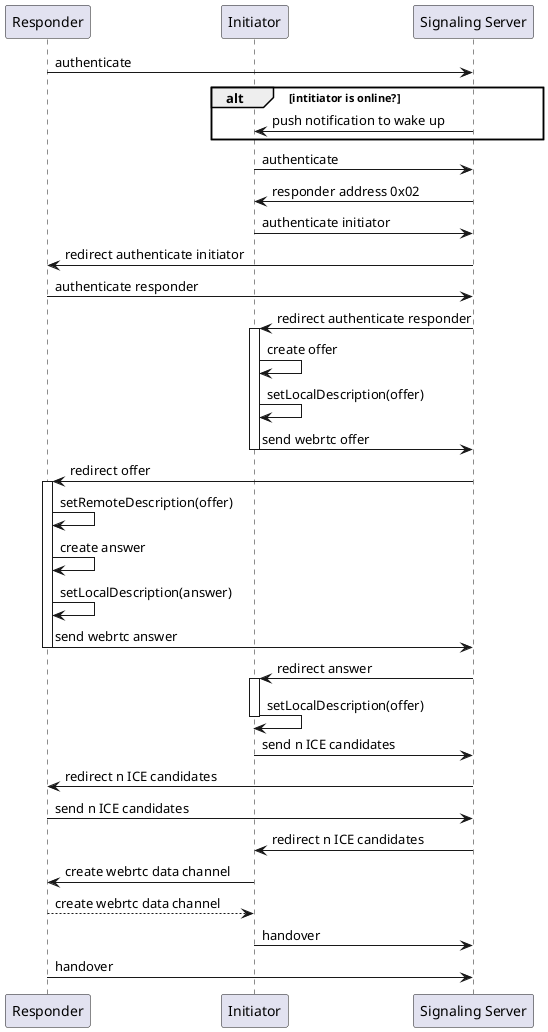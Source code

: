 @startuml "Signaling Protocol"

participant Responder as responder
participant Initiator as initiator
participant "Signaling Server" as signaling_server

responder -> signaling_server: authenticate

alt intitiator is online?
  signaling_server -> initiator: push notification to wake up
end

initiator -> signaling_server: authenticate
signaling_server -> initiator: responder address 0x02

initiator -> signaling_server: authenticate initiator
signaling_server -> responder: redirect authenticate initiator
responder -> signaling_server: authenticate responder
signaling_server -> initiator: redirect authenticate responder

activate initiator
initiator -> initiator: create offer
initiator -> initiator: setLocalDescription(offer)
initiator -> signaling_server: send webrtc offer
deactivate initiator

signaling_server -> responder: redirect offer

activate responder
responder -> responder: setRemoteDescription(offer)
responder -> responder: create answer
responder -> responder: setLocalDescription(answer)
responder -> signaling_server: send webrtc answer
deactivate responder

signaling_server -> initiator: redirect answer
activate initiator
initiator -> initiator: setLocalDescription(offer)
deactivate initiator

initiator -> signaling_server: send n ICE candidates
signaling_server -> responder: redirect n ICE candidates

responder -> signaling_server: send n ICE candidates
signaling_server -> initiator: redirect n ICE candidates

initiator -> responder: create webrtc data channel
responder --> initiator: create webrtc data channel

initiator -> signaling_server: handover
responder -> signaling_server: handover
@enduml
